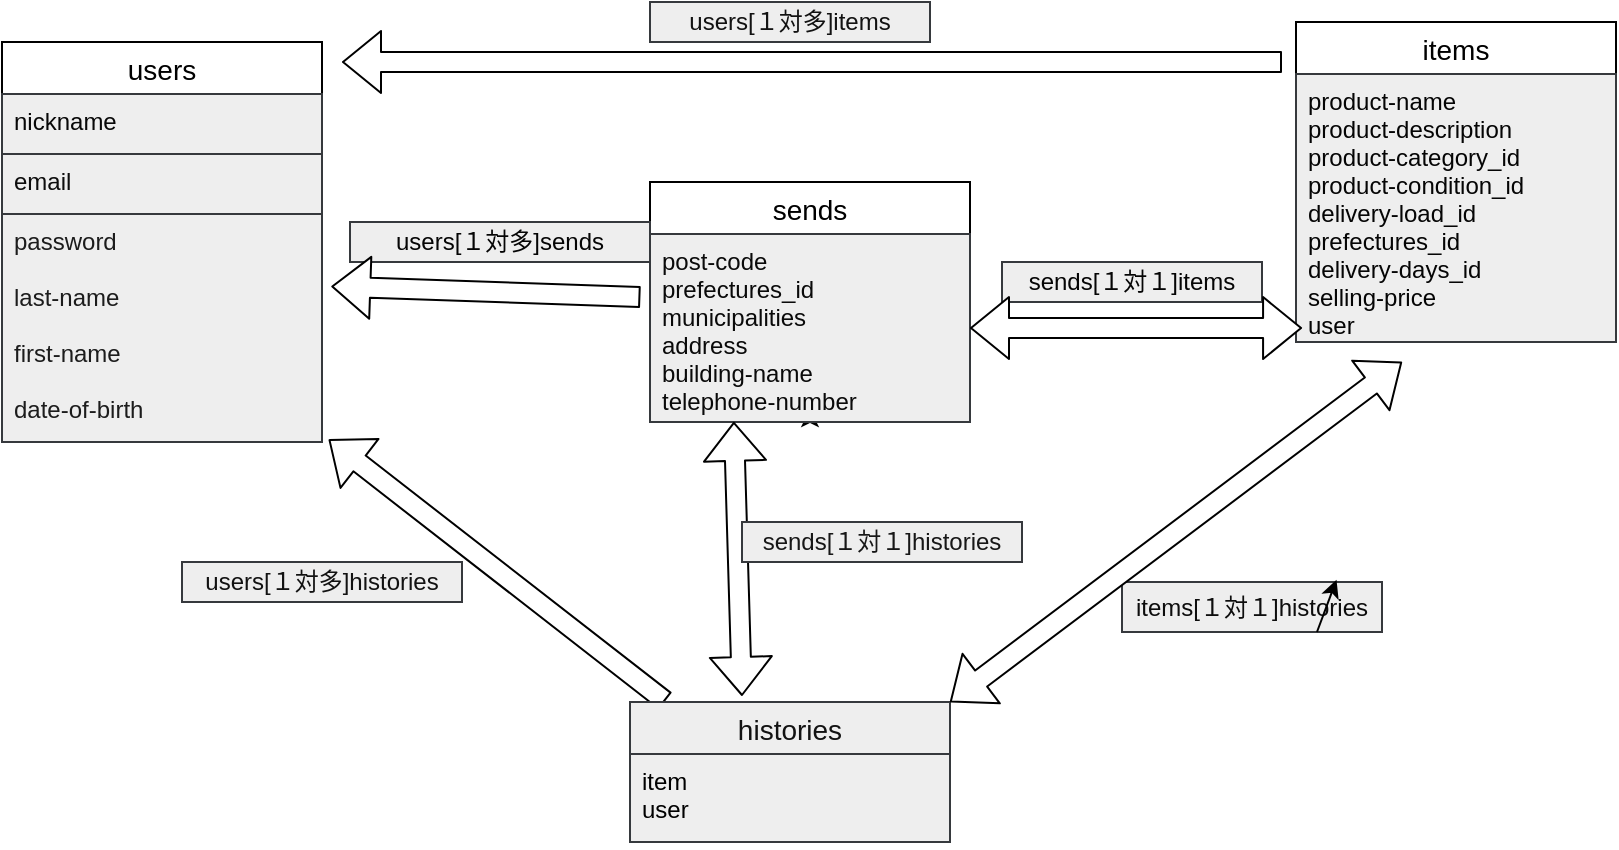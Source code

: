 <mxfile>
    <diagram id="zS7rJKl3mteTBGKELrfy" name="ページ1">
        <mxGraphModel dx="941" dy="913" grid="1" gridSize="10" guides="1" tooltips="1" connect="1" arrows="1" fold="1" page="1" pageScale="1" pageWidth="827" pageHeight="1169" background="none" math="0" shadow="0">
            <root>
                <mxCell id="0"/>
                <mxCell id="1" parent="0"/>
                <mxCell id="23" value="sends" style="swimlane;fontStyle=0;childLayout=stackLayout;horizontal=1;startSize=26;horizontalStack=0;resizeParent=1;resizeParentMax=0;resizeLast=0;collapsible=1;marginBottom=0;align=center;fontSize=14;" parent="1" vertex="1">
                    <mxGeometry x="344" y="130" width="160" height="120" as="geometry"/>
                </mxCell>
                <mxCell id="73" style="edgeStyle=none;html=1;exitX=0.5;exitY=1;exitDx=0;exitDy=0;entryX=0.5;entryY=0.931;entryDx=0;entryDy=0;entryPerimeter=0;fontColor=#0A0A0A;fillColor=#ffffff;" edge="1" parent="23" source="23" target="26">
                    <mxGeometry relative="1" as="geometry"/>
                </mxCell>
                <mxCell id="26" value="post-code&#10;prefectures_id&#10;municipalities&#10;address&#10;building-name&#10;telephone-number" style="text;strokeColor=#36393d;spacingLeft=4;spacingRight=4;overflow=hidden;rotatable=0;points=[[0,0.5],[1,0.5]];portConstraint=eastwest;fontSize=12;fillColor=#eeeeee;fontColor=#0A0A0A;" parent="23" vertex="1">
                    <mxGeometry y="26" width="160" height="94" as="geometry"/>
                </mxCell>
                <mxCell id="35" value="items" style="swimlane;fontStyle=0;childLayout=stackLayout;horizontal=1;startSize=26;horizontalStack=0;resizeParent=1;resizeParentMax=0;resizeLast=0;collapsible=1;marginBottom=0;align=center;fontSize=14;" parent="1" vertex="1">
                    <mxGeometry x="667" y="50" width="160" height="160" as="geometry"/>
                </mxCell>
                <mxCell id="36" value="product-name&#10;product-description&#10;product-category_id&#10;product-condition_id&#10;delivery-load_id&#10;prefectures_id&#10;delivery-days_id&#10;selling-price&#10;user" style="text;strokeColor=#36393d;spacingLeft=4;spacingRight=4;overflow=hidden;rotatable=0;points=[[0,0.5],[1,0.5]];portConstraint=eastwest;fontSize=12;fillColor=#eeeeee;fontColor=#050505;" parent="35" vertex="1">
                    <mxGeometry y="26" width="160" height="134" as="geometry"/>
                </mxCell>
                <mxCell id="39" value="users" style="swimlane;fontStyle=0;childLayout=stackLayout;horizontal=1;startSize=26;horizontalStack=0;resizeParent=1;resizeParentMax=0;resizeLast=0;collapsible=1;marginBottom=0;align=center;fontSize=14;" parent="1" vertex="1">
                    <mxGeometry x="20" y="60" width="160" height="200" as="geometry"/>
                </mxCell>
                <mxCell id="40" value="nickname" style="text;strokeColor=#36393d;spacingLeft=4;spacingRight=4;overflow=hidden;rotatable=0;points=[[0,0.5],[1,0.5]];portConstraint=eastwest;fontSize=12;fillColor=#eeeeee;fontColor=#080808;" parent="39" vertex="1">
                    <mxGeometry y="26" width="160" height="30" as="geometry"/>
                </mxCell>
                <mxCell id="41" value="email" style="text;strokeColor=#36393d;spacingLeft=4;spacingRight=4;overflow=hidden;rotatable=0;points=[[0,0.5],[1,0.5]];portConstraint=eastwest;fontSize=12;fillColor=#eeeeee;fontColor=#0D0D0D;" parent="39" vertex="1">
                    <mxGeometry y="56" width="160" height="30" as="geometry"/>
                </mxCell>
                <mxCell id="42" value="password &#10;&#10;last-name&#10;&#10;first-name&#10;&#10;date-of-birth&#10;" style="text;strokeColor=#36393d;spacingLeft=4;spacingRight=4;overflow=hidden;rotatable=0;points=[[0,0.5],[1,0.5]];portConstraint=eastwest;fontSize=12;fillColor=#eeeeee;fontColor=#1C1C1C;" parent="39" vertex="1">
                    <mxGeometry y="86" width="160" height="114" as="geometry"/>
                </mxCell>
                <mxCell id="49" value="" style="shape=flexArrow;endArrow=classic;html=1;fontColor=none;fillColor=#ffffff;" parent="1" edge="1">
                    <mxGeometry width="50" height="50" relative="1" as="geometry">
                        <mxPoint x="660" y="70" as="sourcePoint"/>
                        <mxPoint x="190" y="70" as="targetPoint"/>
                        <Array as="points"/>
                    </mxGeometry>
                </mxCell>
                <mxCell id="51" value="users[１対多]items" style="text;html=1;strokeColor=#36393d;align=center;verticalAlign=middle;whiteSpace=wrap;rounded=0;fillColor=#eeeeee;fontColor=#121212;" parent="1" vertex="1">
                    <mxGeometry x="344" y="40" width="140" height="20" as="geometry"/>
                </mxCell>
                <mxCell id="53" value="users[１対多]sends" style="text;html=1;strokeColor=#36393d;align=center;verticalAlign=middle;whiteSpace=wrap;rounded=0;fillColor=#eeeeee;fontColor=#050505;" parent="1" vertex="1">
                    <mxGeometry x="194" y="150" width="150" height="20" as="geometry"/>
                </mxCell>
                <mxCell id="55" value="" style="shape=flexArrow;endArrow=classic;html=1;fontColor=#f0f0f0;entryX=1.021;entryY=0.989;entryDx=0;entryDy=0;entryPerimeter=0;fillColor=#ffffff;exitX=0.11;exitY=-0.006;exitDx=0;exitDy=0;exitPerimeter=0;" parent="1" source="82" target="42" edge="1">
                    <mxGeometry width="50" height="50" relative="1" as="geometry">
                        <mxPoint x="490" y="450" as="sourcePoint"/>
                        <mxPoint x="380" y="320" as="targetPoint"/>
                    </mxGeometry>
                </mxCell>
                <mxCell id="57" value="users[１対多]histories" style="text;html=1;strokeColor=#36393d;align=center;verticalAlign=middle;whiteSpace=wrap;rounded=0;fillColor=#eeeeee;fontColor=#121212;" parent="1" vertex="1">
                    <mxGeometry x="110" y="320" width="140" height="20" as="geometry"/>
                </mxCell>
                <mxCell id="59" value="items[１対１]histories" style="text;html=1;strokeColor=#36393d;align=center;verticalAlign=middle;whiteSpace=wrap;rounded=0;fillColor=#eeeeee;fontColor=#0D0D0D;" parent="1" vertex="1">
                    <mxGeometry x="580" y="330" width="130" height="25" as="geometry"/>
                </mxCell>
                <mxCell id="62" value="sends[１対１]items" style="text;html=1;strokeColor=#36393d;align=center;verticalAlign=middle;whiteSpace=wrap;rounded=0;fillColor=#eeeeee;fontColor=#050505;" parent="1" vertex="1">
                    <mxGeometry x="520" y="170" width="130" height="20" as="geometry"/>
                </mxCell>
                <mxCell id="63" value="" style="shape=flexArrow;endArrow=classic;startArrow=classic;html=1;fontColor=#f0f0f0;fillColor=#ffffff;entryX=0.019;entryY=0.948;entryDx=0;entryDy=0;entryPerimeter=0;" parent="1" source="26" target="36" edge="1">
                    <mxGeometry width="100" height="100" relative="1" as="geometry">
                        <mxPoint x="350" y="450" as="sourcePoint"/>
                        <mxPoint x="460" y="170" as="targetPoint"/>
                    </mxGeometry>
                </mxCell>
                <mxCell id="69" style="edgeStyle=none;html=1;exitX=0;exitY=1;exitDx=0;exitDy=0;fillColor=#ffffff;" edge="1" parent="1">
                    <mxGeometry relative="1" as="geometry">
                        <mxPoint x="470" y="330" as="targetPoint"/>
                        <mxPoint x="470" y="330" as="sourcePoint"/>
                    </mxGeometry>
                </mxCell>
                <mxCell id="82" value="histories" style="swimlane;fontStyle=0;childLayout=stackLayout;horizontal=1;startSize=26;horizontalStack=0;resizeParent=1;resizeParentMax=0;resizeLast=0;collapsible=1;marginBottom=0;align=center;fontSize=14;fillColor=#eeeeee;strokeColor=#36393d;fontColor=#121212;" vertex="1" parent="1">
                    <mxGeometry x="334" y="390" width="160" height="70" as="geometry"/>
                </mxCell>
                <mxCell id="83" value="item&#10;user" style="text;strokeColor=#36393d;fillColor=#eeeeee;spacingLeft=4;spacingRight=4;overflow=hidden;rotatable=0;points=[[0,0.5],[1,0.5]];portConstraint=eastwest;fontSize=12;fontColor=#000000;" vertex="1" parent="82">
                    <mxGeometry y="26" width="160" height="44" as="geometry"/>
                </mxCell>
                <mxCell id="87" style="edgeStyle=none;html=1;exitX=0.75;exitY=1;exitDx=0;exitDy=0;entryX=0.825;entryY=-0.045;entryDx=0;entryDy=0;entryPerimeter=0;fontColor=#121212;fillColor=#ffffff;" edge="1" parent="1" source="59" target="59">
                    <mxGeometry relative="1" as="geometry"/>
                </mxCell>
                <mxCell id="89" value="" style="shape=flexArrow;endArrow=classic;html=1;fontColor=#121212;fillColor=#ffffff;entryX=1.029;entryY=0.318;entryDx=0;entryDy=0;entryPerimeter=0;exitX=-0.03;exitY=0.335;exitDx=0;exitDy=0;exitPerimeter=0;" edge="1" parent="1" source="26" target="42">
                    <mxGeometry width="50" height="50" relative="1" as="geometry">
                        <mxPoint x="360" y="360" as="sourcePoint"/>
                        <mxPoint x="410" y="310" as="targetPoint"/>
                    </mxGeometry>
                </mxCell>
                <mxCell id="95" value="" style="shape=flexArrow;endArrow=classic;startArrow=classic;html=1;fontColor=#121212;fillColor=#ffffff;exitX=1;exitY=0;exitDx=0;exitDy=0;" edge="1" parent="1" source="82">
                    <mxGeometry width="100" height="100" relative="1" as="geometry">
                        <mxPoint x="340" y="390" as="sourcePoint"/>
                        <mxPoint x="720" y="220" as="targetPoint"/>
                    </mxGeometry>
                </mxCell>
                <mxCell id="96" value="" style="shape=flexArrow;endArrow=classic;startArrow=classic;html=1;fontColor=#121212;fillColor=#ffffff;entryX=0.262;entryY=0.999;entryDx=0;entryDy=0;entryPerimeter=0;" edge="1" parent="1" target="26">
                    <mxGeometry width="100" height="100" relative="1" as="geometry">
                        <mxPoint x="390" y="387" as="sourcePoint"/>
                        <mxPoint x="440" y="290" as="targetPoint"/>
                    </mxGeometry>
                </mxCell>
                <mxCell id="97" value="sends[１対１]histories" style="text;html=1;strokeColor=#36393d;fillColor=#eeeeee;align=center;verticalAlign=middle;whiteSpace=wrap;rounded=0;fontColor=#171717;" vertex="1" parent="1">
                    <mxGeometry x="390" y="300" width="140" height="20" as="geometry"/>
                </mxCell>
            </root>
        </mxGraphModel>
    </diagram>
</mxfile>